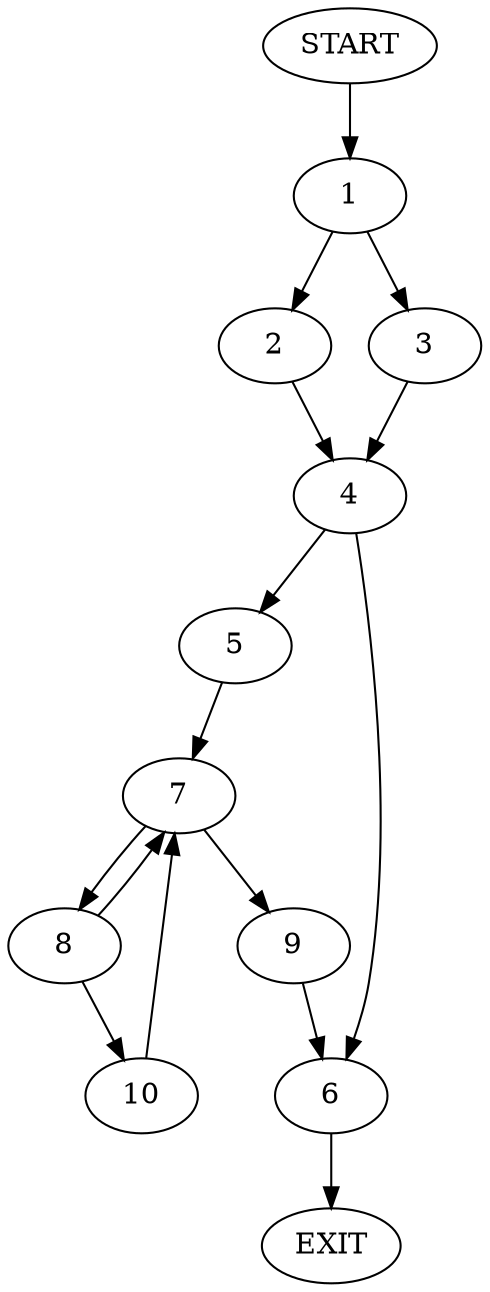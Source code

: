 digraph {
0 [label="START"]
11 [label="EXIT"]
0 -> 1
1 -> 2
1 -> 3
2 -> 4
3 -> 4
4 -> 5
4 -> 6
6 -> 11
5 -> 7
7 -> 8
7 -> 9
8 -> 10
8 -> 7
9 -> 6
10 -> 7
}
